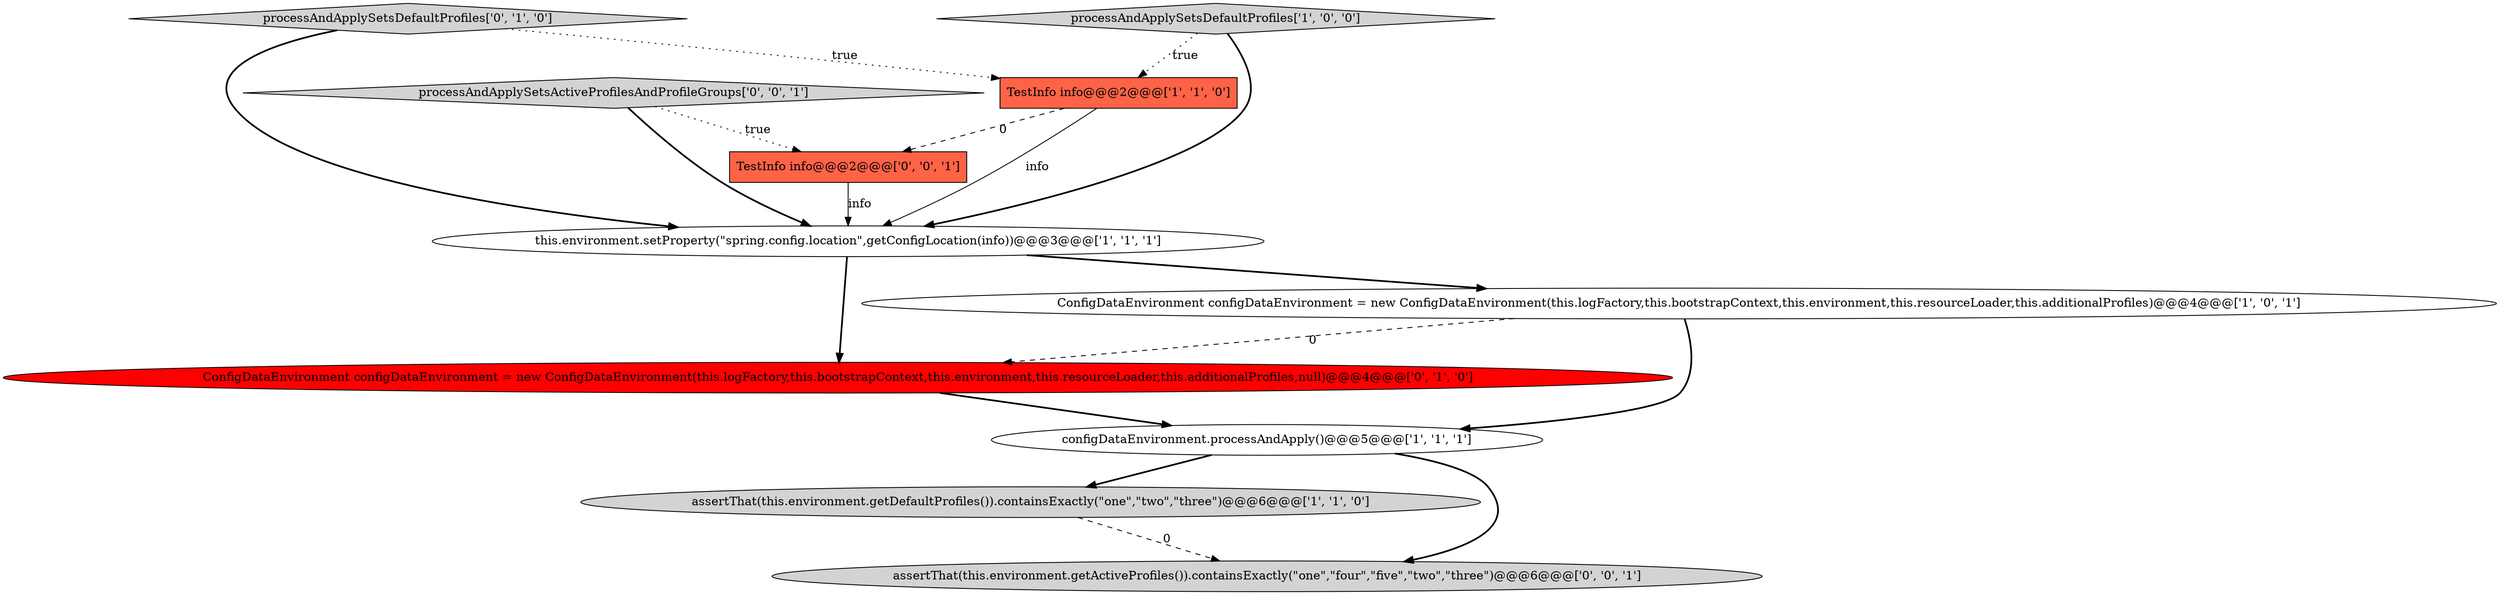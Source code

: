 digraph {
8 [style = filled, label = "assertThat(this.environment.getActiveProfiles()).containsExactly(\"one\",\"four\",\"five\",\"two\",\"three\")@@@6@@@['0', '0', '1']", fillcolor = lightgray, shape = ellipse image = "AAA0AAABBB3BBB"];
3 [style = filled, label = "assertThat(this.environment.getDefaultProfiles()).containsExactly(\"one\",\"two\",\"three\")@@@6@@@['1', '1', '0']", fillcolor = lightgray, shape = ellipse image = "AAA0AAABBB1BBB"];
9 [style = filled, label = "TestInfo info@@@2@@@['0', '0', '1']", fillcolor = tomato, shape = box image = "AAA0AAABBB3BBB"];
10 [style = filled, label = "processAndApplySetsActiveProfilesAndProfileGroups['0', '0', '1']", fillcolor = lightgray, shape = diamond image = "AAA0AAABBB3BBB"];
7 [style = filled, label = "ConfigDataEnvironment configDataEnvironment = new ConfigDataEnvironment(this.logFactory,this.bootstrapContext,this.environment,this.resourceLoader,this.additionalProfiles,null)@@@4@@@['0', '1', '0']", fillcolor = red, shape = ellipse image = "AAA1AAABBB2BBB"];
5 [style = filled, label = "this.environment.setProperty(\"spring.config.location\",getConfigLocation(info))@@@3@@@['1', '1', '1']", fillcolor = white, shape = ellipse image = "AAA0AAABBB1BBB"];
4 [style = filled, label = "configDataEnvironment.processAndApply()@@@5@@@['1', '1', '1']", fillcolor = white, shape = ellipse image = "AAA0AAABBB1BBB"];
6 [style = filled, label = "processAndApplySetsDefaultProfiles['0', '1', '0']", fillcolor = lightgray, shape = diamond image = "AAA0AAABBB2BBB"];
0 [style = filled, label = "processAndApplySetsDefaultProfiles['1', '0', '0']", fillcolor = lightgray, shape = diamond image = "AAA0AAABBB1BBB"];
1 [style = filled, label = "ConfigDataEnvironment configDataEnvironment = new ConfigDataEnvironment(this.logFactory,this.bootstrapContext,this.environment,this.resourceLoader,this.additionalProfiles)@@@4@@@['1', '0', '1']", fillcolor = white, shape = ellipse image = "AAA0AAABBB1BBB"];
2 [style = filled, label = "TestInfo info@@@2@@@['1', '1', '0']", fillcolor = tomato, shape = box image = "AAA0AAABBB1BBB"];
3->8 [style = dashed, label="0"];
5->7 [style = bold, label=""];
4->3 [style = bold, label=""];
5->1 [style = bold, label=""];
1->4 [style = bold, label=""];
6->5 [style = bold, label=""];
4->8 [style = bold, label=""];
6->2 [style = dotted, label="true"];
0->2 [style = dotted, label="true"];
7->4 [style = bold, label=""];
9->5 [style = solid, label="info"];
10->5 [style = bold, label=""];
1->7 [style = dashed, label="0"];
10->9 [style = dotted, label="true"];
2->9 [style = dashed, label="0"];
2->5 [style = solid, label="info"];
0->5 [style = bold, label=""];
}
